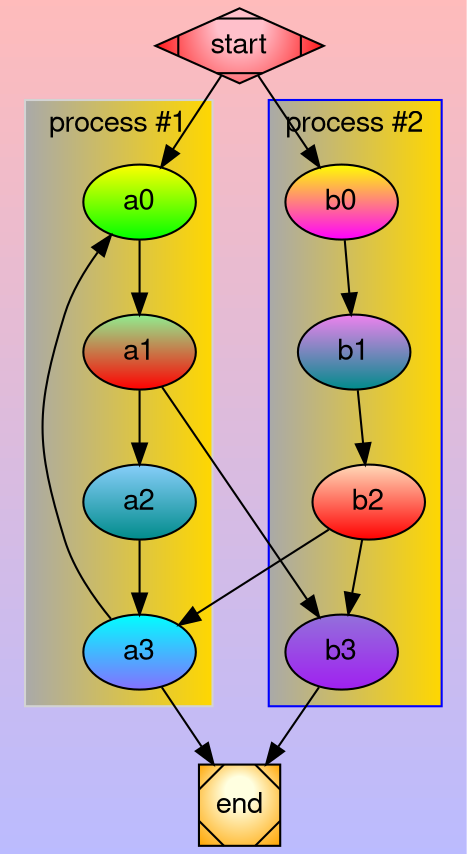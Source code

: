digraph G {bgcolor="#0000FF44:#FF000044" gradientangle=90
	fontname="Helvetica,Arial,sans-serif"
	node [fontname="Helvetica,Arial,sans-serif"]
	edge [fontname="Helvetica,Arial,sans-serif"]

	subgraph cluster_0 {
		style=filled;
		color=lightgrey;
		fillcolor="darkgray:gold";
		gradientangle=0
		node [fillcolor="yellow:green" style=filled gradientangle=270] a0;
		node [fillcolor="lightgreen:red"] a1;
		node [fillcolor="lightskyblue:darkcyan"] a2;
		node [fillcolor="cyan:lightslateblue"] a3;

		a0 -> a1 -> a2 -> a3;
		label = "process #1";
	}

	subgraph cluster_1 {
		node [fillcolor="yellow:magenta" 
			 style=filled gradientangle=270] b0;
		node [fillcolor="violet:darkcyan"] b1;
		node [fillcolor="peachpuff:red"] b2;
		node [fillcolor="mediumpurple:purple"] b3;

		b0 -> b1 -> b2 -> b3;
		label = "process #2";
		color=blue
		fillcolor="darkgray:gold";
		gradientangle=0
		style=filled;
	}
	start -> a0;
	start -> b0;
	a1 -> b3;
	b2 -> a3;
	a3 -> a0;
	a3 -> end;
	b3 -> end;

	start [shape=Mdiamond ,
		fillcolor="pink:red",
		gradientangle=90,
		style=radial];
	end [shape=Msquare,
		fillcolor="lightyellow:orange",
		style=radial,
		gradientangle=90];
}